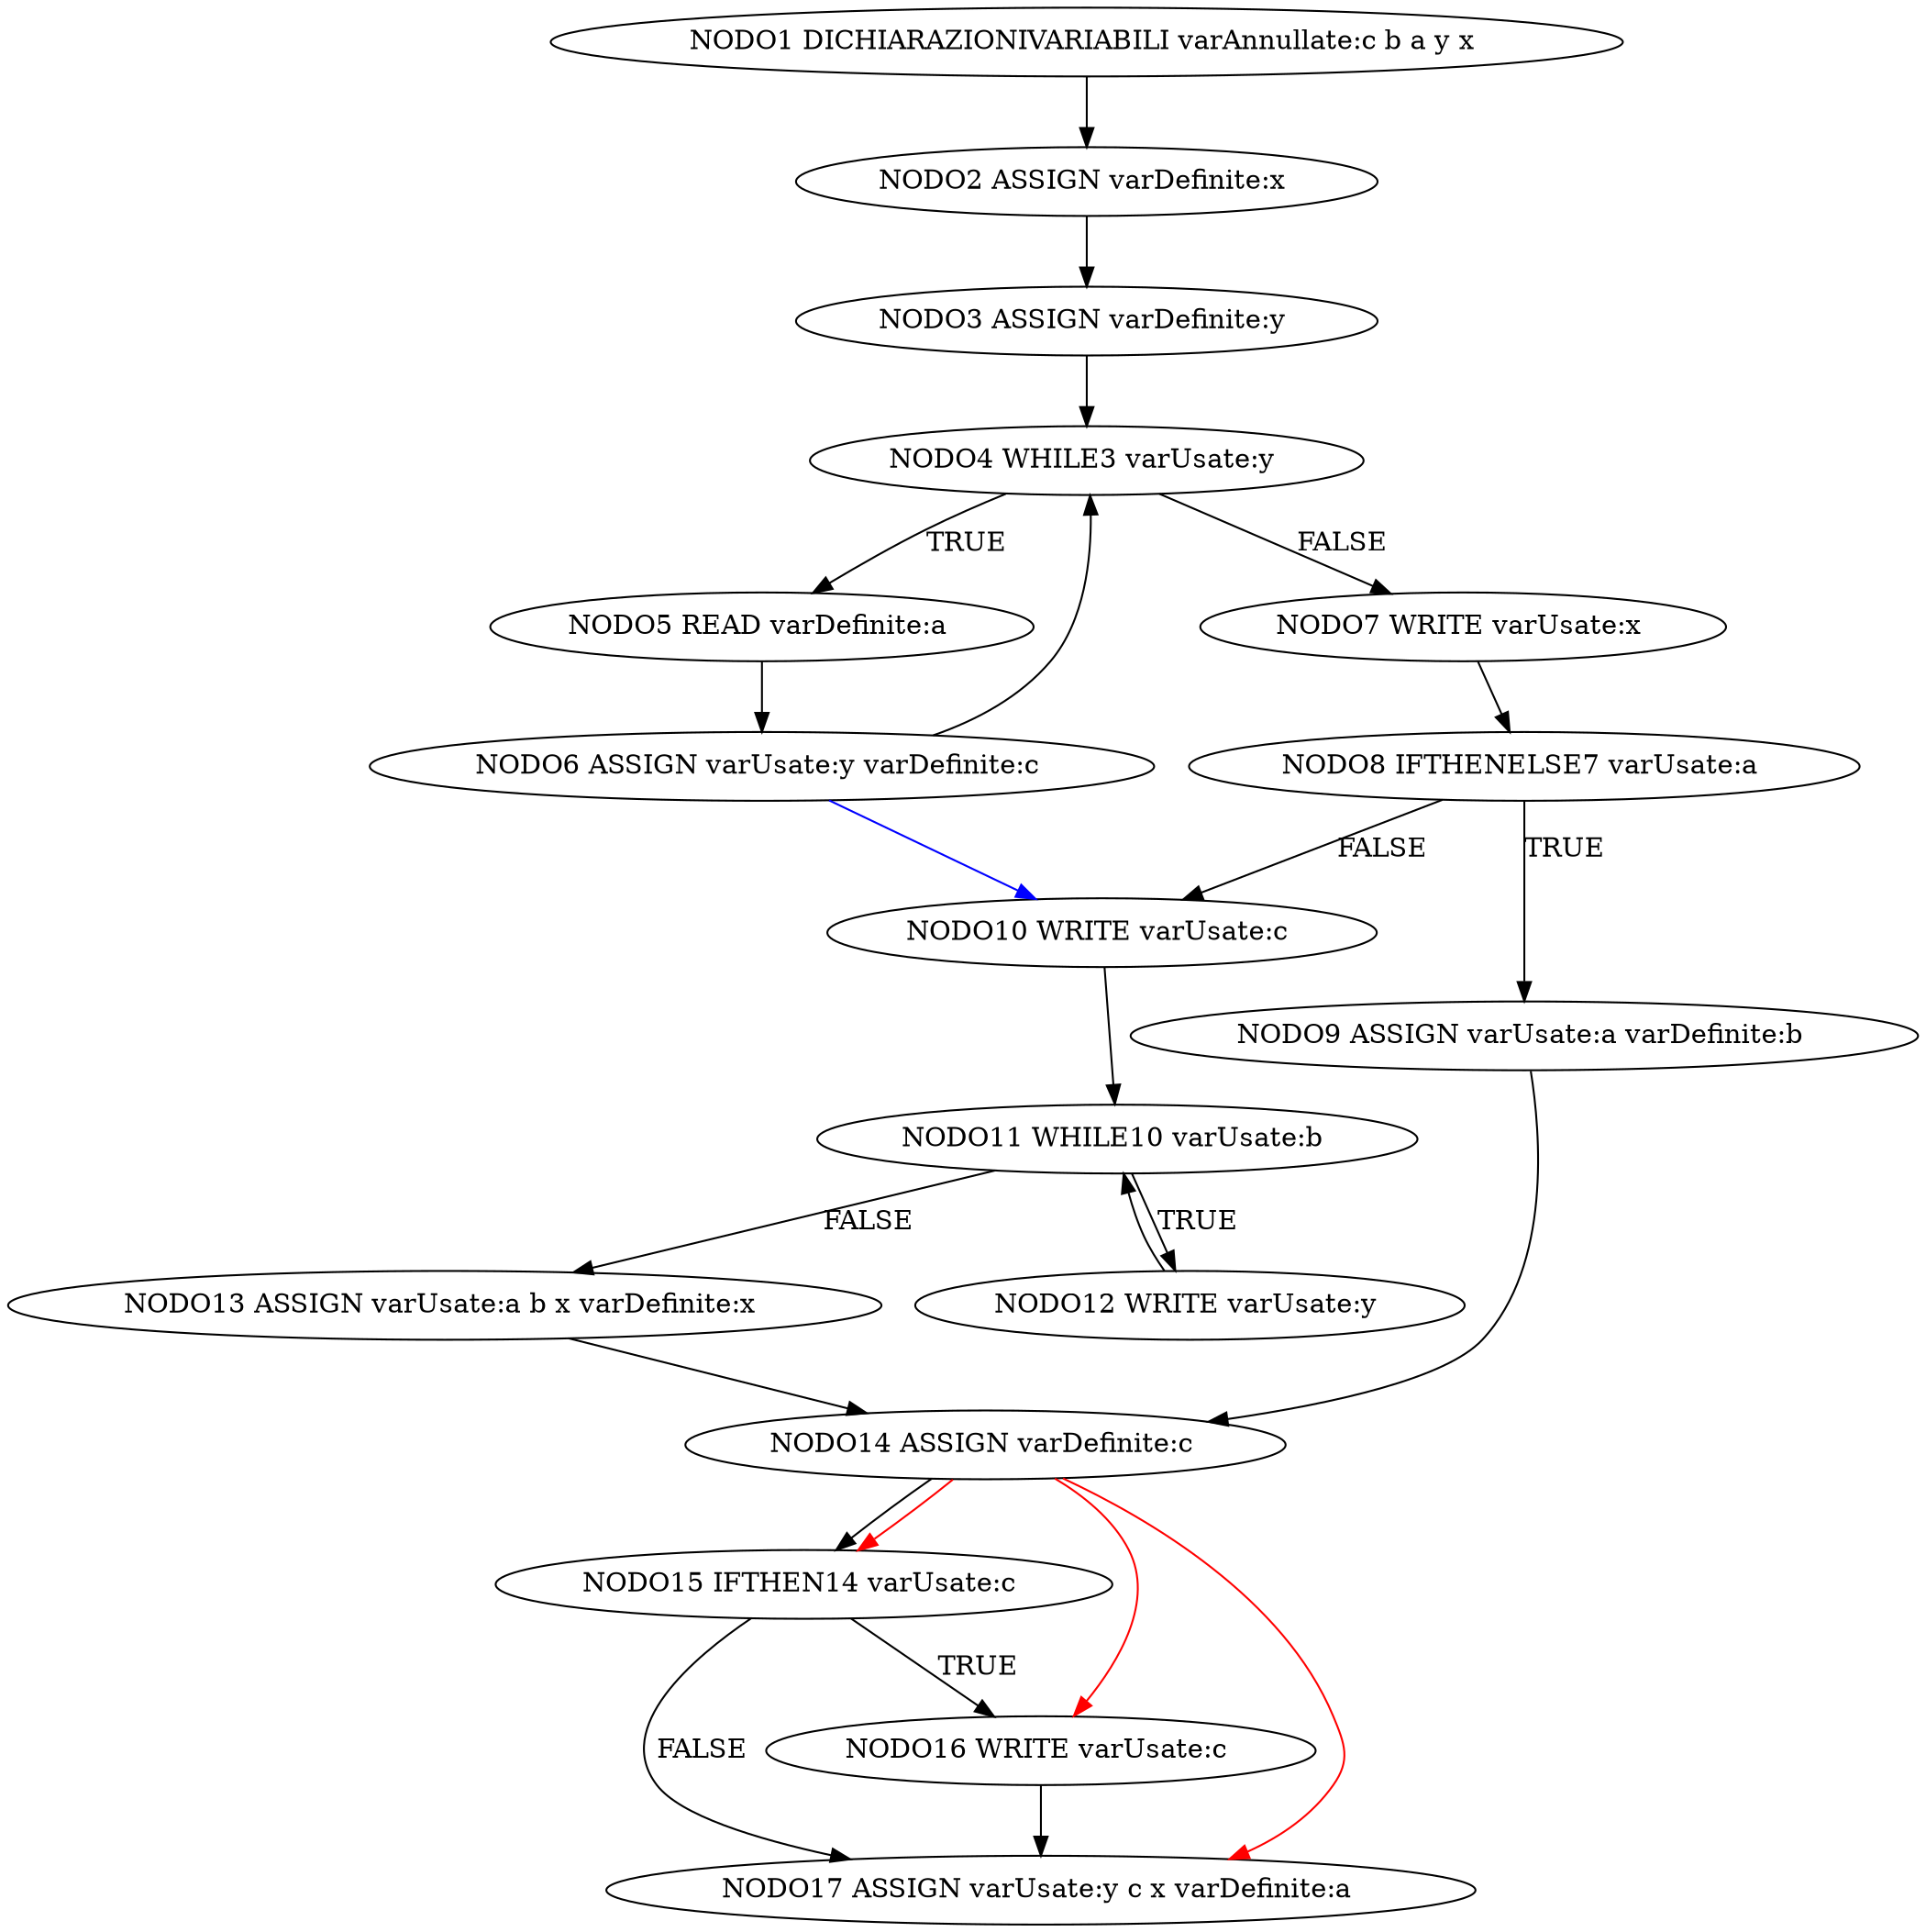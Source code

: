 diGraph G {
NODO1 [label="NODO1 DICHIARAZIONIVARIABILI varAnnullate:c b a y x "]
NODO2 [label="NODO2 ASSIGN varDefinite:x "]
NODO1 -> NODO2
NODO2 [label="NODO2 ASSIGN varDefinite:x "]
NODO3 [label="NODO3 ASSIGN varDefinite:y "]
NODO2 -> NODO3
NODO3 [label="NODO3 ASSIGN varDefinite:y "]
NODO4 [label="NODO4 WHILE3 varUsate:y "]
NODO3 -> NODO4
NODO4 [label="NODO4 WHILE3 varUsate:y "]
NODO5 [label="NODO5 READ varDefinite:a "]
NODO4 -> NODO5 [label="TRUE      "]; 
NODO5 [label="NODO5 READ varDefinite:a "]
NODO6 [label="NODO6 ASSIGN varUsate:y varDefinite:c "]
NODO5 -> NODO6
NODO6 [label="NODO6 ASSIGN varUsate:y varDefinite:c "]
NODO4 [label="NODO4 WHILE3 varUsate:y "]
NODO6 -> NODO4
NODO4 [label="NODO4 WHILE3 varUsate:y "]
NODO7 [label="NODO7 WRITE varUsate:x "]
NODO4 -> NODO7 [label="FALSE"]; 
NODO7 [label="NODO7 WRITE varUsate:x "]
NODO8 [label="NODO8 IFTHENELSE7 varUsate:a "]
NODO7 -> NODO8
NODO8 [label="NODO8 IFTHENELSE7 varUsate:a "]
NODO9 [label="NODO9 ASSIGN varUsate:a varDefinite:b "]
NODO8 -> NODO9 [label="TRUE      "]; 
NODO8 [label="NODO8 IFTHENELSE7 varUsate:a "]
NODO10 [label="NODO10 WRITE varUsate:c "]
NODO8 -> NODO10 [label="FALSE"]; 
NODO10 [label="NODO10 WRITE varUsate:c "]
NODO11 [label="NODO11 WHILE10 varUsate:b "]
NODO10 -> NODO11
NODO11 [label="NODO11 WHILE10 varUsate:b "]
NODO12 [label="NODO12 WRITE varUsate:y "]
NODO11 -> NODO12 [label="TRUE      "]; 
NODO12 [label="NODO12 WRITE varUsate:y "]
NODO11 [label="NODO11 WHILE10 varUsate:b "]
NODO12 -> NODO11
NODO11 [label="NODO11 WHILE10 varUsate:b "]
NODO13 [label="NODO13 ASSIGN varUsate:a b x varDefinite:x "]
NODO11 -> NODO13 [label="FALSE"]; 
NODO9 [label="NODO9 ASSIGN varUsate:a varDefinite:b "]
NODO14 [label="NODO14 ASSIGN varDefinite:c "]
NODO9 -> NODO14
NODO13 [label="NODO13 ASSIGN varUsate:a b x varDefinite:x "]
NODO14 [label="NODO14 ASSIGN varDefinite:c "]
NODO13 -> NODO14
NODO14 [label="NODO14 ASSIGN varDefinite:c "]
NODO15 [label="NODO15 IFTHEN14 varUsate:c "]
NODO14 -> NODO15
NODO15 [label="NODO15 IFTHEN14 varUsate:c "]
NODO16 [label="NODO16 WRITE varUsate:c "]
NODO15 -> NODO16 [label="TRUE      "]; 
NODO15 [label="NODO15 IFTHEN14 varUsate:c "]
NODO17 [label="NODO17 ASSIGN varUsate:y c x varDefinite:a "]
NODO15 -> NODO17 [label="FALSE"]; 
NODO16 [label="NODO16 WRITE varUsate:c "]
NODO17 [label="NODO17 ASSIGN varUsate:y c x varDefinite:a "]
NODO16 -> NODO17
NODO6 [label="NODO6 ASSIGN varUsate:y varDefinite:c "]
NODO10 [label="NODO10 WRITE varUsate:c "]
NODO6 -> NODO10 [color="blue"]
NODO14 [label="NODO14 ASSIGN varDefinite:c "]
NODO15 [label="NODO15 IFTHEN14 varUsate:c "]
NODO14 -> NODO15 [color="red"]
NODO14 [label="NODO14 ASSIGN varDefinite:c "]
NODO16 [label="NODO16 WRITE varUsate:c "]
NODO14 -> NODO16 [color="red"]
NODO14 [label="NODO14 ASSIGN varDefinite:c "]
NODO17 [label="NODO17 ASSIGN varUsate:y c x varDefinite:a "]
NODO14 -> NODO17 [color="red"]

}
